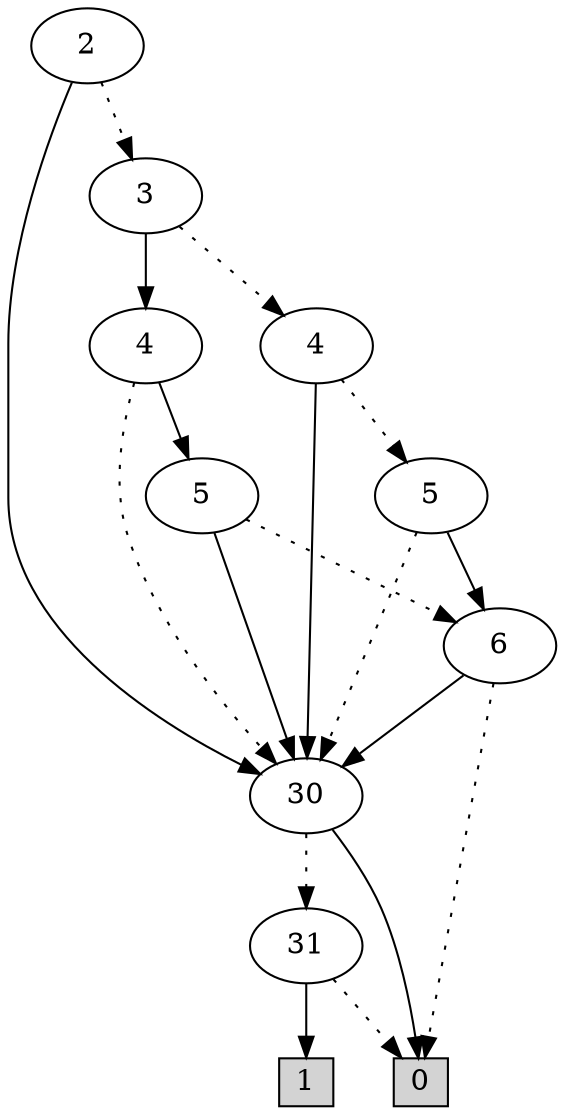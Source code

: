 digraph G {
0 [shape=box, label="0", style=filled, shape=box, height=0.3, width=0.3];
1 [shape=box, label="1", style=filled, shape=box, height=0.3, width=0.3];
46360 [label="2"];
46360 -> 46359 [style=dotted];
46360 -> 8077 [style=filled];
46359 [label="3"];
46359 -> 46356 [style=dotted];
46359 -> 46358 [style=filled];
46356 [label="4"];
46356 -> 46332 [style=dotted];
46356 -> 8077 [style=filled];
46332 [label="5"];
46332 -> 8077 [style=dotted];
46332 -> 46328 [style=filled];
8077 [label="30"];
8077 -> 64 [style=dotted];
8077 -> 0 [style=filled];
64 [label="31"];
64 -> 0 [style=dotted];
64 -> 1 [style=filled];
46328 [label="6"];
46328 -> 0 [style=dotted];
46328 -> 8077 [style=filled];
46358 [label="4"];
46358 -> 8077 [style=dotted];
46358 -> 46357 [style=filled];
46357 [label="5"];
46357 -> 46328 [style=dotted];
46357 -> 8077 [style=filled];
}
